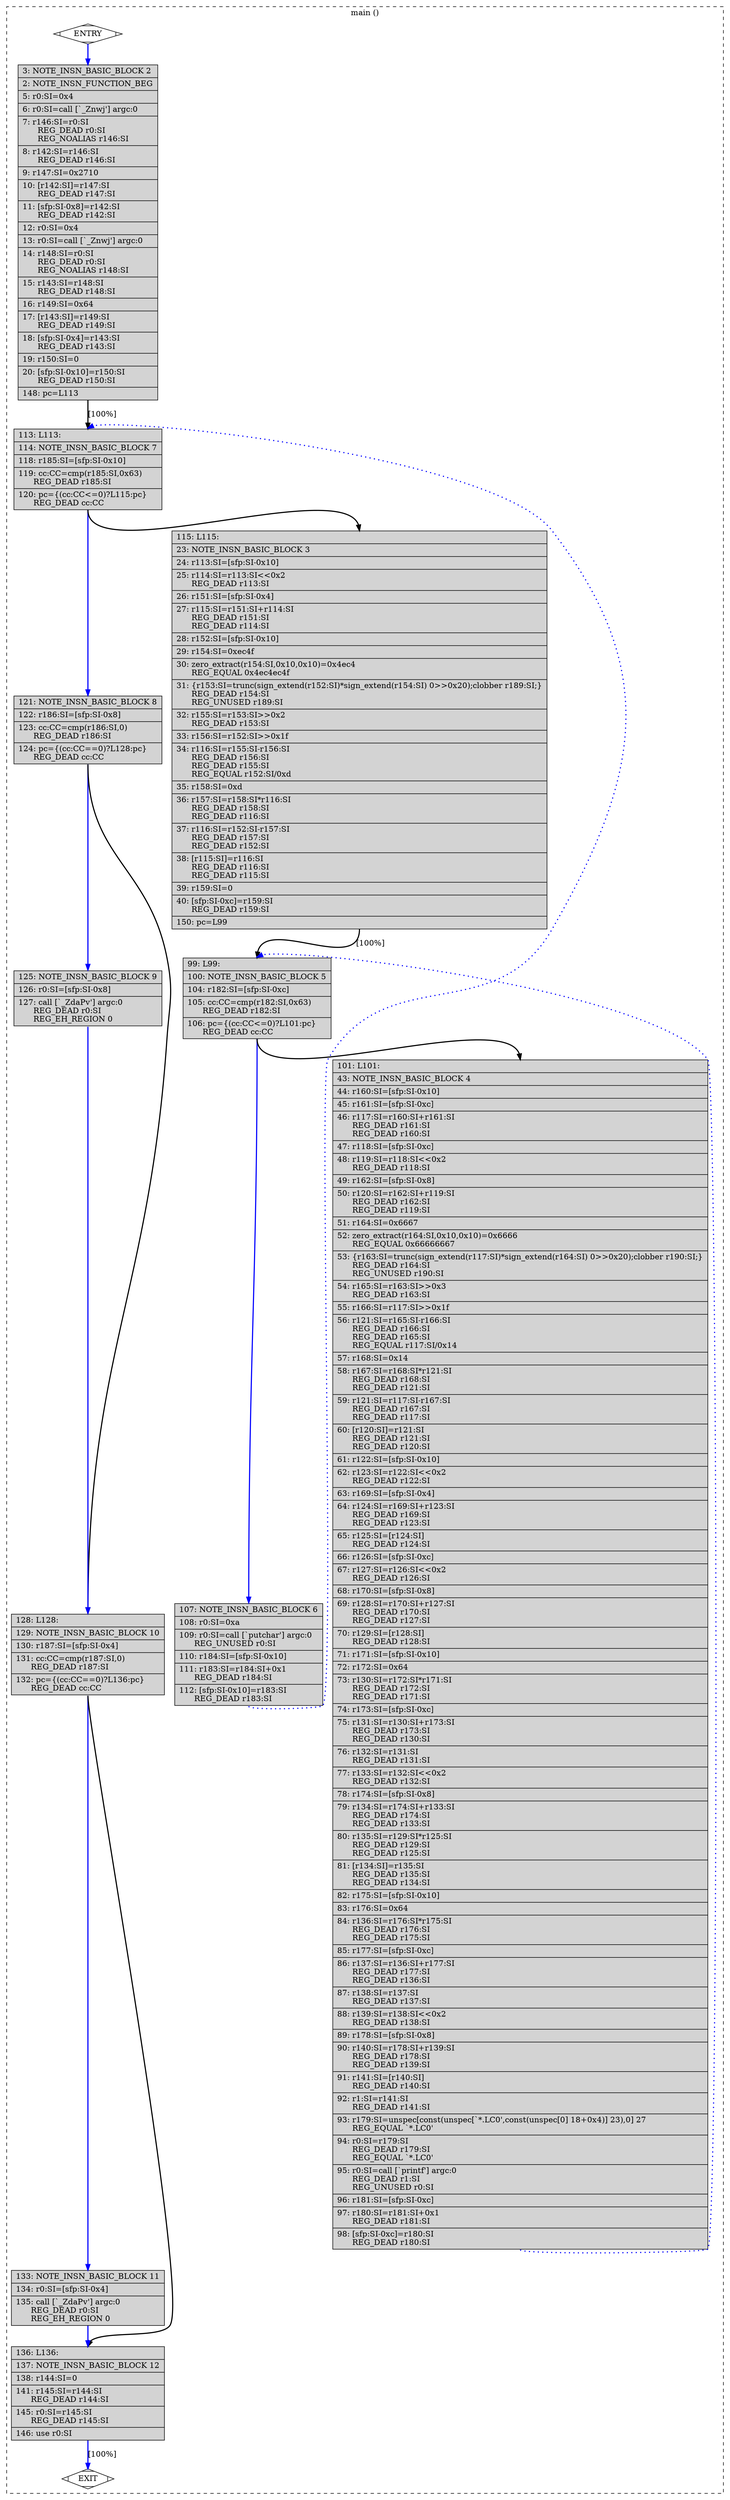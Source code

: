 digraph "a-matmul-v2.cpp.290r.ira" {
overlap=false;
subgraph "cluster_main" {
	style="dashed";
	color="black";
	label="main ()";
	fn_0_basic_block_0 [shape=Mdiamond,style=filled,fillcolor=white,label="ENTRY"];

	fn_0_basic_block_2 [shape=record,style=filled,fillcolor=lightgrey,label="{\ \ \ \ 3:\ NOTE_INSN_BASIC_BLOCK\ 2\l\
|\ \ \ \ 2:\ NOTE_INSN_FUNCTION_BEG\l\
|\ \ \ \ 5:\ r0:SI=0x4\l\
|\ \ \ \ 6:\ r0:SI=call\ [`_Znwj']\ argc:0\l\
|\ \ \ \ 7:\ r146:SI=r0:SI\l\
\ \ \ \ \ \ REG_DEAD\ r0:SI\l\
\ \ \ \ \ \ REG_NOALIAS\ r146:SI\l\
|\ \ \ \ 8:\ r142:SI=r146:SI\l\
\ \ \ \ \ \ REG_DEAD\ r146:SI\l\
|\ \ \ \ 9:\ r147:SI=0x2710\l\
|\ \ \ 10:\ [r142:SI]=r147:SI\l\
\ \ \ \ \ \ REG_DEAD\ r147:SI\l\
|\ \ \ 11:\ [sfp:SI-0x8]=r142:SI\l\
\ \ \ \ \ \ REG_DEAD\ r142:SI\l\
|\ \ \ 12:\ r0:SI=0x4\l\
|\ \ \ 13:\ r0:SI=call\ [`_Znwj']\ argc:0\l\
|\ \ \ 14:\ r148:SI=r0:SI\l\
\ \ \ \ \ \ REG_DEAD\ r0:SI\l\
\ \ \ \ \ \ REG_NOALIAS\ r148:SI\l\
|\ \ \ 15:\ r143:SI=r148:SI\l\
\ \ \ \ \ \ REG_DEAD\ r148:SI\l\
|\ \ \ 16:\ r149:SI=0x64\l\
|\ \ \ 17:\ [r143:SI]=r149:SI\l\
\ \ \ \ \ \ REG_DEAD\ r149:SI\l\
|\ \ \ 18:\ [sfp:SI-0x4]=r143:SI\l\
\ \ \ \ \ \ REG_DEAD\ r143:SI\l\
|\ \ \ 19:\ r150:SI=0\l\
|\ \ \ 20:\ [sfp:SI-0x10]=r150:SI\l\
\ \ \ \ \ \ REG_DEAD\ r150:SI\l\
|\ \ 148:\ pc=L113\l\
}"];

	fn_0_basic_block_7 [shape=record,style=filled,fillcolor=lightgrey,label="{\ \ 113:\ L113:\l\
|\ \ 114:\ NOTE_INSN_BASIC_BLOCK\ 7\l\
|\ \ 118:\ r185:SI=[sfp:SI-0x10]\l\
|\ \ 119:\ cc:CC=cmp(r185:SI,0x63)\l\
\ \ \ \ \ \ REG_DEAD\ r185:SI\l\
|\ \ 120:\ pc=\{(cc:CC\<=0)?L115:pc\}\l\
\ \ \ \ \ \ REG_DEAD\ cc:CC\l\
}"];

	fn_0_basic_block_8 [shape=record,style=filled,fillcolor=lightgrey,label="{\ \ 121:\ NOTE_INSN_BASIC_BLOCK\ 8\l\
|\ \ 122:\ r186:SI=[sfp:SI-0x8]\l\
|\ \ 123:\ cc:CC=cmp(r186:SI,0)\l\
\ \ \ \ \ \ REG_DEAD\ r186:SI\l\
|\ \ 124:\ pc=\{(cc:CC==0)?L128:pc\}\l\
\ \ \ \ \ \ REG_DEAD\ cc:CC\l\
}"];

	fn_0_basic_block_9 [shape=record,style=filled,fillcolor=lightgrey,label="{\ \ 125:\ NOTE_INSN_BASIC_BLOCK\ 9\l\
|\ \ 126:\ r0:SI=[sfp:SI-0x8]\l\
|\ \ 127:\ call\ [`_ZdaPv']\ argc:0\l\
\ \ \ \ \ \ REG_DEAD\ r0:SI\l\
\ \ \ \ \ \ REG_EH_REGION\ 0\l\
}"];

	fn_0_basic_block_10 [shape=record,style=filled,fillcolor=lightgrey,label="{\ \ 128:\ L128:\l\
|\ \ 129:\ NOTE_INSN_BASIC_BLOCK\ 10\l\
|\ \ 130:\ r187:SI=[sfp:SI-0x4]\l\
|\ \ 131:\ cc:CC=cmp(r187:SI,0)\l\
\ \ \ \ \ \ REG_DEAD\ r187:SI\l\
|\ \ 132:\ pc=\{(cc:CC==0)?L136:pc\}\l\
\ \ \ \ \ \ REG_DEAD\ cc:CC\l\
}"];

	fn_0_basic_block_11 [shape=record,style=filled,fillcolor=lightgrey,label="{\ \ 133:\ NOTE_INSN_BASIC_BLOCK\ 11\l\
|\ \ 134:\ r0:SI=[sfp:SI-0x4]\l\
|\ \ 135:\ call\ [`_ZdaPv']\ argc:0\l\
\ \ \ \ \ \ REG_DEAD\ r0:SI\l\
\ \ \ \ \ \ REG_EH_REGION\ 0\l\
}"];

	fn_0_basic_block_12 [shape=record,style=filled,fillcolor=lightgrey,label="{\ \ 136:\ L136:\l\
|\ \ 137:\ NOTE_INSN_BASIC_BLOCK\ 12\l\
|\ \ 138:\ r144:SI=0\l\
|\ \ 141:\ r145:SI=r144:SI\l\
\ \ \ \ \ \ REG_DEAD\ r144:SI\l\
|\ \ 145:\ r0:SI=r145:SI\l\
\ \ \ \ \ \ REG_DEAD\ r145:SI\l\
|\ \ 146:\ use\ r0:SI\l\
}"];

	fn_0_basic_block_3 [shape=record,style=filled,fillcolor=lightgrey,label="{\ \ 115:\ L115:\l\
|\ \ \ 23:\ NOTE_INSN_BASIC_BLOCK\ 3\l\
|\ \ \ 24:\ r113:SI=[sfp:SI-0x10]\l\
|\ \ \ 25:\ r114:SI=r113:SI\<\<0x2\l\
\ \ \ \ \ \ REG_DEAD\ r113:SI\l\
|\ \ \ 26:\ r151:SI=[sfp:SI-0x4]\l\
|\ \ \ 27:\ r115:SI=r151:SI+r114:SI\l\
\ \ \ \ \ \ REG_DEAD\ r151:SI\l\
\ \ \ \ \ \ REG_DEAD\ r114:SI\l\
|\ \ \ 28:\ r152:SI=[sfp:SI-0x10]\l\
|\ \ \ 29:\ r154:SI=0xec4f\l\
|\ \ \ 30:\ zero_extract(r154:SI,0x10,0x10)=0x4ec4\l\
\ \ \ \ \ \ REG_EQUAL\ 0x4ec4ec4f\l\
|\ \ \ 31:\ \{r153:SI=trunc(sign_extend(r152:SI)*sign_extend(r154:SI)\ 0\>\>0x20);clobber\ r189:SI;\}\l\
\ \ \ \ \ \ REG_DEAD\ r154:SI\l\
\ \ \ \ \ \ REG_UNUSED\ r189:SI\l\
|\ \ \ 32:\ r155:SI=r153:SI\>\>0x2\l\
\ \ \ \ \ \ REG_DEAD\ r153:SI\l\
|\ \ \ 33:\ r156:SI=r152:SI\>\>0x1f\l\
|\ \ \ 34:\ r116:SI=r155:SI-r156:SI\l\
\ \ \ \ \ \ REG_DEAD\ r156:SI\l\
\ \ \ \ \ \ REG_DEAD\ r155:SI\l\
\ \ \ \ \ \ REG_EQUAL\ r152:SI/0xd\l\
|\ \ \ 35:\ r158:SI=0xd\l\
|\ \ \ 36:\ r157:SI=r158:SI*r116:SI\l\
\ \ \ \ \ \ REG_DEAD\ r158:SI\l\
\ \ \ \ \ \ REG_DEAD\ r116:SI\l\
|\ \ \ 37:\ r116:SI=r152:SI-r157:SI\l\
\ \ \ \ \ \ REG_DEAD\ r157:SI\l\
\ \ \ \ \ \ REG_DEAD\ r152:SI\l\
|\ \ \ 38:\ [r115:SI]=r116:SI\l\
\ \ \ \ \ \ REG_DEAD\ r116:SI\l\
\ \ \ \ \ \ REG_DEAD\ r115:SI\l\
|\ \ \ 39:\ r159:SI=0\l\
|\ \ \ 40:\ [sfp:SI-0xc]=r159:SI\l\
\ \ \ \ \ \ REG_DEAD\ r159:SI\l\
|\ \ 150:\ pc=L99\l\
}"];

	fn_0_basic_block_5 [shape=record,style=filled,fillcolor=lightgrey,label="{\ \ \ 99:\ L99:\l\
|\ \ 100:\ NOTE_INSN_BASIC_BLOCK\ 5\l\
|\ \ 104:\ r182:SI=[sfp:SI-0xc]\l\
|\ \ 105:\ cc:CC=cmp(r182:SI,0x63)\l\
\ \ \ \ \ \ REG_DEAD\ r182:SI\l\
|\ \ 106:\ pc=\{(cc:CC\<=0)?L101:pc\}\l\
\ \ \ \ \ \ REG_DEAD\ cc:CC\l\
}"];

	fn_0_basic_block_6 [shape=record,style=filled,fillcolor=lightgrey,label="{\ \ 107:\ NOTE_INSN_BASIC_BLOCK\ 6\l\
|\ \ 108:\ r0:SI=0xa\l\
|\ \ 109:\ r0:SI=call\ [`putchar']\ argc:0\l\
\ \ \ \ \ \ REG_UNUSED\ r0:SI\l\
|\ \ 110:\ r184:SI=[sfp:SI-0x10]\l\
|\ \ 111:\ r183:SI=r184:SI+0x1\l\
\ \ \ \ \ \ REG_DEAD\ r184:SI\l\
|\ \ 112:\ [sfp:SI-0x10]=r183:SI\l\
\ \ \ \ \ \ REG_DEAD\ r183:SI\l\
}"];

	fn_0_basic_block_4 [shape=record,style=filled,fillcolor=lightgrey,label="{\ \ 101:\ L101:\l\
|\ \ \ 43:\ NOTE_INSN_BASIC_BLOCK\ 4\l\
|\ \ \ 44:\ r160:SI=[sfp:SI-0x10]\l\
|\ \ \ 45:\ r161:SI=[sfp:SI-0xc]\l\
|\ \ \ 46:\ r117:SI=r160:SI+r161:SI\l\
\ \ \ \ \ \ REG_DEAD\ r161:SI\l\
\ \ \ \ \ \ REG_DEAD\ r160:SI\l\
|\ \ \ 47:\ r118:SI=[sfp:SI-0xc]\l\
|\ \ \ 48:\ r119:SI=r118:SI\<\<0x2\l\
\ \ \ \ \ \ REG_DEAD\ r118:SI\l\
|\ \ \ 49:\ r162:SI=[sfp:SI-0x8]\l\
|\ \ \ 50:\ r120:SI=r162:SI+r119:SI\l\
\ \ \ \ \ \ REG_DEAD\ r162:SI\l\
\ \ \ \ \ \ REG_DEAD\ r119:SI\l\
|\ \ \ 51:\ r164:SI=0x6667\l\
|\ \ \ 52:\ zero_extract(r164:SI,0x10,0x10)=0x6666\l\
\ \ \ \ \ \ REG_EQUAL\ 0x66666667\l\
|\ \ \ 53:\ \{r163:SI=trunc(sign_extend(r117:SI)*sign_extend(r164:SI)\ 0\>\>0x20);clobber\ r190:SI;\}\l\
\ \ \ \ \ \ REG_DEAD\ r164:SI\l\
\ \ \ \ \ \ REG_UNUSED\ r190:SI\l\
|\ \ \ 54:\ r165:SI=r163:SI\>\>0x3\l\
\ \ \ \ \ \ REG_DEAD\ r163:SI\l\
|\ \ \ 55:\ r166:SI=r117:SI\>\>0x1f\l\
|\ \ \ 56:\ r121:SI=r165:SI-r166:SI\l\
\ \ \ \ \ \ REG_DEAD\ r166:SI\l\
\ \ \ \ \ \ REG_DEAD\ r165:SI\l\
\ \ \ \ \ \ REG_EQUAL\ r117:SI/0x14\l\
|\ \ \ 57:\ r168:SI=0x14\l\
|\ \ \ 58:\ r167:SI=r168:SI*r121:SI\l\
\ \ \ \ \ \ REG_DEAD\ r168:SI\l\
\ \ \ \ \ \ REG_DEAD\ r121:SI\l\
|\ \ \ 59:\ r121:SI=r117:SI-r167:SI\l\
\ \ \ \ \ \ REG_DEAD\ r167:SI\l\
\ \ \ \ \ \ REG_DEAD\ r117:SI\l\
|\ \ \ 60:\ [r120:SI]=r121:SI\l\
\ \ \ \ \ \ REG_DEAD\ r121:SI\l\
\ \ \ \ \ \ REG_DEAD\ r120:SI\l\
|\ \ \ 61:\ r122:SI=[sfp:SI-0x10]\l\
|\ \ \ 62:\ r123:SI=r122:SI\<\<0x2\l\
\ \ \ \ \ \ REG_DEAD\ r122:SI\l\
|\ \ \ 63:\ r169:SI=[sfp:SI-0x4]\l\
|\ \ \ 64:\ r124:SI=r169:SI+r123:SI\l\
\ \ \ \ \ \ REG_DEAD\ r169:SI\l\
\ \ \ \ \ \ REG_DEAD\ r123:SI\l\
|\ \ \ 65:\ r125:SI=[r124:SI]\l\
\ \ \ \ \ \ REG_DEAD\ r124:SI\l\
|\ \ \ 66:\ r126:SI=[sfp:SI-0xc]\l\
|\ \ \ 67:\ r127:SI=r126:SI\<\<0x2\l\
\ \ \ \ \ \ REG_DEAD\ r126:SI\l\
|\ \ \ 68:\ r170:SI=[sfp:SI-0x8]\l\
|\ \ \ 69:\ r128:SI=r170:SI+r127:SI\l\
\ \ \ \ \ \ REG_DEAD\ r170:SI\l\
\ \ \ \ \ \ REG_DEAD\ r127:SI\l\
|\ \ \ 70:\ r129:SI=[r128:SI]\l\
\ \ \ \ \ \ REG_DEAD\ r128:SI\l\
|\ \ \ 71:\ r171:SI=[sfp:SI-0x10]\l\
|\ \ \ 72:\ r172:SI=0x64\l\
|\ \ \ 73:\ r130:SI=r172:SI*r171:SI\l\
\ \ \ \ \ \ REG_DEAD\ r172:SI\l\
\ \ \ \ \ \ REG_DEAD\ r171:SI\l\
|\ \ \ 74:\ r173:SI=[sfp:SI-0xc]\l\
|\ \ \ 75:\ r131:SI=r130:SI+r173:SI\l\
\ \ \ \ \ \ REG_DEAD\ r173:SI\l\
\ \ \ \ \ \ REG_DEAD\ r130:SI\l\
|\ \ \ 76:\ r132:SI=r131:SI\l\
\ \ \ \ \ \ REG_DEAD\ r131:SI\l\
|\ \ \ 77:\ r133:SI=r132:SI\<\<0x2\l\
\ \ \ \ \ \ REG_DEAD\ r132:SI\l\
|\ \ \ 78:\ r174:SI=[sfp:SI-0x8]\l\
|\ \ \ 79:\ r134:SI=r174:SI+r133:SI\l\
\ \ \ \ \ \ REG_DEAD\ r174:SI\l\
\ \ \ \ \ \ REG_DEAD\ r133:SI\l\
|\ \ \ 80:\ r135:SI=r129:SI*r125:SI\l\
\ \ \ \ \ \ REG_DEAD\ r129:SI\l\
\ \ \ \ \ \ REG_DEAD\ r125:SI\l\
|\ \ \ 81:\ [r134:SI]=r135:SI\l\
\ \ \ \ \ \ REG_DEAD\ r135:SI\l\
\ \ \ \ \ \ REG_DEAD\ r134:SI\l\
|\ \ \ 82:\ r175:SI=[sfp:SI-0x10]\l\
|\ \ \ 83:\ r176:SI=0x64\l\
|\ \ \ 84:\ r136:SI=r176:SI*r175:SI\l\
\ \ \ \ \ \ REG_DEAD\ r176:SI\l\
\ \ \ \ \ \ REG_DEAD\ r175:SI\l\
|\ \ \ 85:\ r177:SI=[sfp:SI-0xc]\l\
|\ \ \ 86:\ r137:SI=r136:SI+r177:SI\l\
\ \ \ \ \ \ REG_DEAD\ r177:SI\l\
\ \ \ \ \ \ REG_DEAD\ r136:SI\l\
|\ \ \ 87:\ r138:SI=r137:SI\l\
\ \ \ \ \ \ REG_DEAD\ r137:SI\l\
|\ \ \ 88:\ r139:SI=r138:SI\<\<0x2\l\
\ \ \ \ \ \ REG_DEAD\ r138:SI\l\
|\ \ \ 89:\ r178:SI=[sfp:SI-0x8]\l\
|\ \ \ 90:\ r140:SI=r178:SI+r139:SI\l\
\ \ \ \ \ \ REG_DEAD\ r178:SI\l\
\ \ \ \ \ \ REG_DEAD\ r139:SI\l\
|\ \ \ 91:\ r141:SI=[r140:SI]\l\
\ \ \ \ \ \ REG_DEAD\ r140:SI\l\
|\ \ \ 92:\ r1:SI=r141:SI\l\
\ \ \ \ \ \ REG_DEAD\ r141:SI\l\
|\ \ \ 93:\ r179:SI=unspec[const(unspec[`*.LC0',const(unspec[0]\ 18+0x4)]\ 23),0]\ 27\l\
\ \ \ \ \ \ REG_EQUAL\ `*.LC0'\l\
|\ \ \ 94:\ r0:SI=r179:SI\l\
\ \ \ \ \ \ REG_DEAD\ r179:SI\l\
\ \ \ \ \ \ REG_EQUAL\ `*.LC0'\l\
|\ \ \ 95:\ r0:SI=call\ [`printf']\ argc:0\l\
\ \ \ \ \ \ REG_DEAD\ r1:SI\l\
\ \ \ \ \ \ REG_UNUSED\ r0:SI\l\
|\ \ \ 96:\ r181:SI=[sfp:SI-0xc]\l\
|\ \ \ 97:\ r180:SI=r181:SI+0x1\l\
\ \ \ \ \ \ REG_DEAD\ r181:SI\l\
|\ \ \ 98:\ [sfp:SI-0xc]=r180:SI\l\
\ \ \ \ \ \ REG_DEAD\ r180:SI\l\
}"];

	fn_0_basic_block_1 [shape=Mdiamond,style=filled,fillcolor=white,label="EXIT"];

	fn_0_basic_block_0:s -> fn_0_basic_block_2:n [style="solid,bold",color=blue,weight=100,constraint=true];
	fn_0_basic_block_2:s -> fn_0_basic_block_7:n [style="solid,bold",color=black,weight=10,constraint=true,label="[100%]"];
	fn_0_basic_block_3:s -> fn_0_basic_block_5:n [style="solid,bold",color=black,weight=10,constraint=true,label="[100%]"];
	fn_0_basic_block_4:s -> fn_0_basic_block_5:n [style="dotted,bold",color=blue,weight=10,constraint=false];
	fn_0_basic_block_5:s -> fn_0_basic_block_4:n [style="solid,bold",color=black,weight=10,constraint=true];
	fn_0_basic_block_5:s -> fn_0_basic_block_6:n [style="solid,bold",color=blue,weight=100,constraint=true];
	fn_0_basic_block_6:s -> fn_0_basic_block_7:n [style="dotted,bold",color=blue,weight=10,constraint=false];
	fn_0_basic_block_7:s -> fn_0_basic_block_3:n [style="solid,bold",color=black,weight=10,constraint=true];
	fn_0_basic_block_7:s -> fn_0_basic_block_8:n [style="solid,bold",color=blue,weight=100,constraint=true];
	fn_0_basic_block_8:s -> fn_0_basic_block_9:n [style="solid,bold",color=blue,weight=100,constraint=true];
	fn_0_basic_block_8:s -> fn_0_basic_block_10:n [style="solid,bold",color=black,weight=10,constraint=true];
	fn_0_basic_block_9:s -> fn_0_basic_block_10:n [style="solid,bold",color=blue,weight=100,constraint=true];
	fn_0_basic_block_10:s -> fn_0_basic_block_11:n [style="solid,bold",color=blue,weight=100,constraint=true];
	fn_0_basic_block_10:s -> fn_0_basic_block_12:n [style="solid,bold",color=black,weight=10,constraint=true];
	fn_0_basic_block_11:s -> fn_0_basic_block_12:n [style="solid,bold",color=blue,weight=100,constraint=true];
	fn_0_basic_block_12:s -> fn_0_basic_block_1:n [style="solid,bold",color=blue,weight=100,constraint=true,label="[100%]"];
	fn_0_basic_block_0:s -> fn_0_basic_block_1:n [style="invis",constraint=true];
}
}
